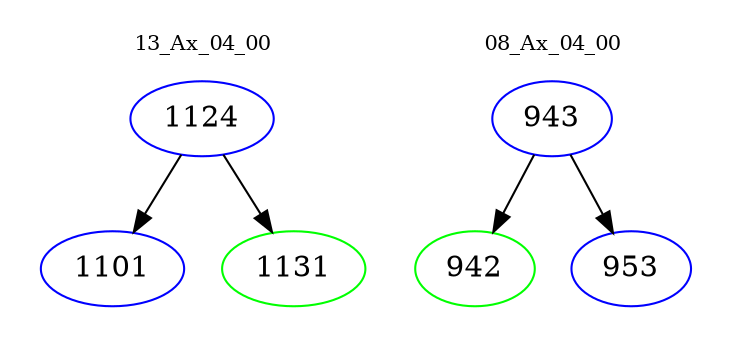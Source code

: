 digraph{
subgraph cluster_0 {
color = white
label = "13_Ax_04_00";
fontsize=10;
T0_1124 [label="1124", color="blue"]
T0_1124 -> T0_1101 [color="black"]
T0_1101 [label="1101", color="blue"]
T0_1124 -> T0_1131 [color="black"]
T0_1131 [label="1131", color="green"]
}
subgraph cluster_1 {
color = white
label = "08_Ax_04_00";
fontsize=10;
T1_943 [label="943", color="blue"]
T1_943 -> T1_942 [color="black"]
T1_942 [label="942", color="green"]
T1_943 -> T1_953 [color="black"]
T1_953 [label="953", color="blue"]
}
}
